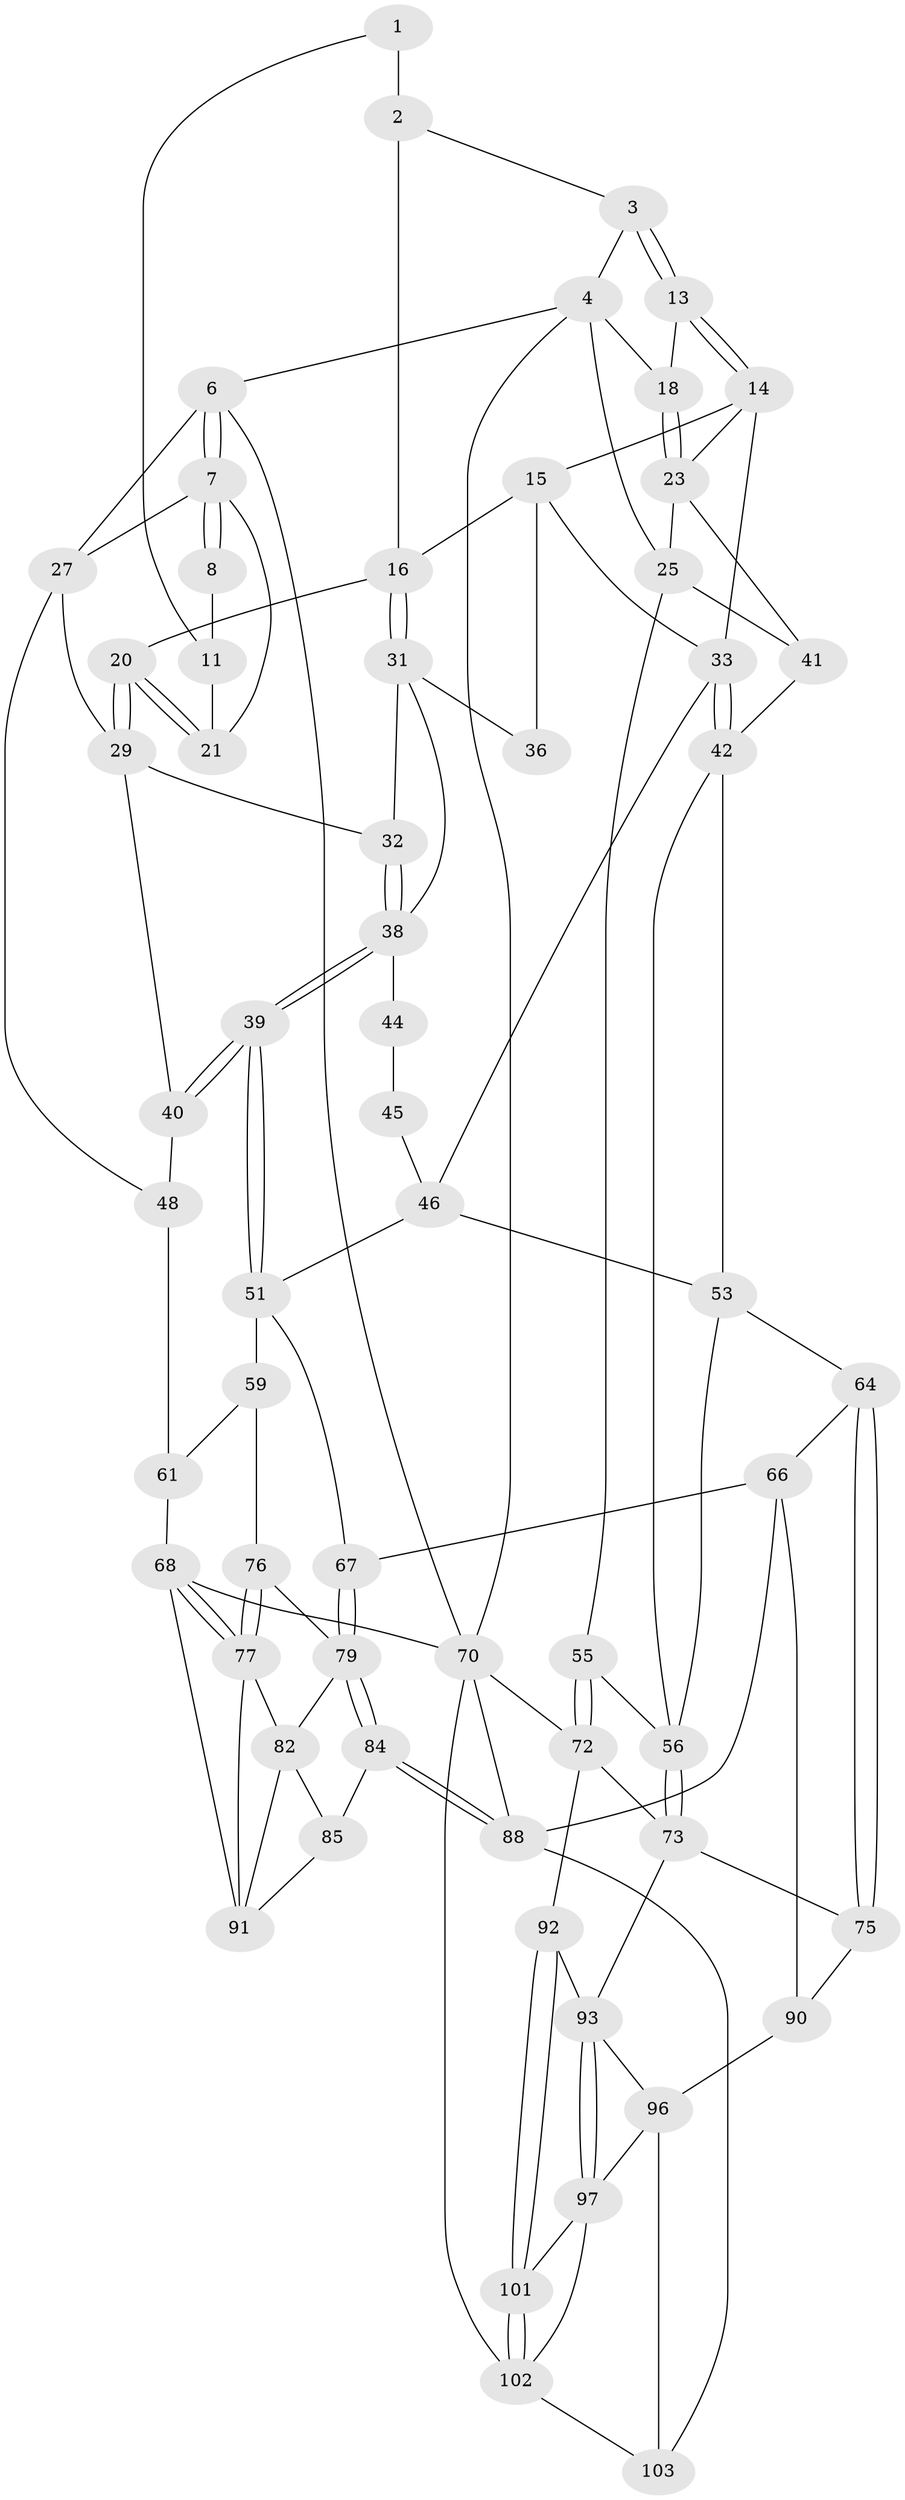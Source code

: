 // original degree distribution, {3: 0.028846153846153848, 4: 0.25961538461538464, 6: 0.25961538461538464, 5: 0.4519230769230769}
// Generated by graph-tools (version 1.1) at 2025/42/03/06/25 10:42:27]
// undirected, 62 vertices, 132 edges
graph export_dot {
graph [start="1"]
  node [color=gray90,style=filled];
  1 [pos="+0.2550533031787726+0",super="+10"];
  2 [pos="+0.4503783073797524+0",super="+12"];
  3 [pos="+0.5461725979875526+0"];
  4 [pos="+0.9116503542750447+0",super="+5"];
  6 [pos="+0+0"];
  7 [pos="+0+0",super="+22"];
  8 [pos="+0+0",super="+9"];
  11 [pos="+0.18477879465499525+0.08479798831829222",super="+19"];
  13 [pos="+0.5498389520088678+0"];
  14 [pos="+0.5548577116724659+0.03362385515226458",super="+24"];
  15 [pos="+0.5183526828317193+0.10145866898377091",super="+35"];
  16 [pos="+0.3763166150048469+0.19067152413261132",super="+17"];
  18 [pos="+0.8125372293718142+0.13044035423846442"];
  20 [pos="+0.2348772292952108+0.19797179469575032"];
  21 [pos="+0.14337642068355744+0.1143798896550846"];
  23 [pos="+0.8139215447287982+0.165667142808221",super="+26"];
  25 [pos="+1+0.18464189076509957",super="+54"];
  27 [pos="+0.05783541344517009+0.23547616344673214",super="+28"];
  29 [pos="+0.22614095481138508+0.22591548178988208",super="+30"];
  31 [pos="+0.3634787166468108+0.2492265152837792",super="+37"];
  32 [pos="+0.2266428673729458+0.2263860750321646"];
  33 [pos="+0.7058087278501332+0.3387303548194692",super="+34"];
  36 [pos="+0.49017879383004653+0.28321081273644744"];
  38 [pos="+0.2914817881629909+0.44729398004981585",super="+43"];
  39 [pos="+0.2872400440312193+0.4609081900623631"];
  40 [pos="+0.17869777455047117+0.42841226073818445"];
  41 [pos="+0.7661037257625309+0.38329344284719097"];
  42 [pos="+0.7312781214972214+0.38024923303660996",super="+52"];
  44 [pos="+0.4483246171201611+0.33856752884080504"];
  45 [pos="+0.4781590912997544+0.30377212971936846",super="+47"];
  46 [pos="+0.5067269578441688+0.41232282514134444",super="+50"];
  48 [pos="+0.08342100553296565+0.4714043138976875",super="+49"];
  51 [pos="+0.3232795150413987+0.5204151000277767",super="+58"];
  53 [pos="+0.5086395971422784+0.5193415934669424",super="+63"];
  55 [pos="+1+0.5259394406179212"];
  56 [pos="+0.765651535794884+0.6052195857788835",super="+57"];
  59 [pos="+0.2215823824289785+0.6037557351876045",super="+60"];
  61 [pos="+0.07940120631105228+0.5509304507558627",super="+62"];
  64 [pos="+0.5902586508626739+0.738937687558767",super="+65"];
  66 [pos="+0.3932733098649775+0.7134406050667836",super="+87"];
  67 [pos="+0.3488304949702143+0.6535336238081928"];
  68 [pos="+0+0.8201187074595789",super="+69"];
  70 [pos="+0+1",super="+71"];
  72 [pos="+1+0.7150650779815804",super="+81"];
  73 [pos="+0.8107595185683427+0.7293675499033568",super="+74"];
  75 [pos="+0.5921814660990262+0.7434928029812414",super="+89"];
  76 [pos="+0.05135219708895654+0.6947836259945168",super="+78"];
  77 [pos="+0+0.7912460763126837",super="+83"];
  79 [pos="+0.22967942866333113+0.7735907666890317",super="+80"];
  82 [pos="+0.16849279795981534+0.7866812406086179",super="+86"];
  84 [pos="+0.2640344087813425+0.8619977327330107"];
  85 [pos="+0.22918304884021581+0.8671642129902614"];
  88 [pos="+0.3261383767367261+0.9032013695098696",super="+100"];
  90 [pos="+0.4502620971501381+0.8762737934253949"];
  91 [pos="+0.15364830141700017+0.8462246525868325",super="+95"];
  92 [pos="+0.7898136333508474+0.8651689474448053"];
  93 [pos="+0.6223696956119887+0.81920328649255",super="+94"];
  96 [pos="+0.5078375933588009+0.8944307859303279",super="+99"];
  97 [pos="+0.6435856986304581+0.9752740036977612",super="+98"];
  101 [pos="+0.8155531150524186+0.92346492182223"];
  102 [pos="+1+1",super="+104"];
  103 [pos="+0.4151823035851046+1"];
  1 -- 2 [weight=2];
  1 -- 11;
  2 -- 3;
  2 -- 16;
  3 -- 4;
  3 -- 13;
  3 -- 13;
  4 -- 18;
  4 -- 25;
  4 -- 6;
  4 -- 70;
  6 -- 7;
  6 -- 7;
  6 -- 70;
  6 -- 27;
  7 -- 8;
  7 -- 8;
  7 -- 27;
  7 -- 21;
  8 -- 11 [weight=2];
  11 -- 21;
  13 -- 14;
  13 -- 14;
  13 -- 18;
  14 -- 15;
  14 -- 33;
  14 -- 23;
  15 -- 16;
  15 -- 33;
  15 -- 36;
  16 -- 31;
  16 -- 31;
  16 -- 20;
  18 -- 23;
  18 -- 23;
  20 -- 21;
  20 -- 21;
  20 -- 29;
  20 -- 29;
  23 -- 25;
  23 -- 41;
  25 -- 55;
  25 -- 41;
  27 -- 48;
  27 -- 29;
  29 -- 32;
  29 -- 40;
  31 -- 32;
  31 -- 36;
  31 -- 38;
  32 -- 38;
  32 -- 38;
  33 -- 42;
  33 -- 42;
  33 -- 46;
  38 -- 39;
  38 -- 39;
  38 -- 44;
  39 -- 40;
  39 -- 40;
  39 -- 51;
  39 -- 51;
  40 -- 48;
  41 -- 42;
  42 -- 53;
  42 -- 56;
  44 -- 45 [weight=2];
  45 -- 46;
  46 -- 51;
  46 -- 53;
  48 -- 61 [weight=2];
  51 -- 59;
  51 -- 67;
  53 -- 64;
  53 -- 56;
  55 -- 56;
  55 -- 72;
  55 -- 72;
  56 -- 73;
  56 -- 73;
  59 -- 76 [weight=2];
  59 -- 61;
  61 -- 68;
  64 -- 75 [weight=2];
  64 -- 75;
  64 -- 66;
  66 -- 67;
  66 -- 88;
  66 -- 90;
  67 -- 79;
  67 -- 79;
  68 -- 77;
  68 -- 77;
  68 -- 70;
  68 -- 91;
  70 -- 88;
  70 -- 72;
  70 -- 102;
  72 -- 73;
  72 -- 92;
  73 -- 75;
  73 -- 93;
  75 -- 90;
  76 -- 77;
  76 -- 77;
  76 -- 79;
  77 -- 82;
  77 -- 91;
  79 -- 84;
  79 -- 84;
  79 -- 82;
  82 -- 91;
  82 -- 85;
  84 -- 85;
  84 -- 88;
  84 -- 88;
  85 -- 91;
  88 -- 103;
  90 -- 96;
  92 -- 93;
  92 -- 101;
  92 -- 101;
  93 -- 97;
  93 -- 97;
  93 -- 96;
  96 -- 103;
  96 -- 97;
  97 -- 101;
  97 -- 102;
  101 -- 102;
  101 -- 102;
  102 -- 103;
}
